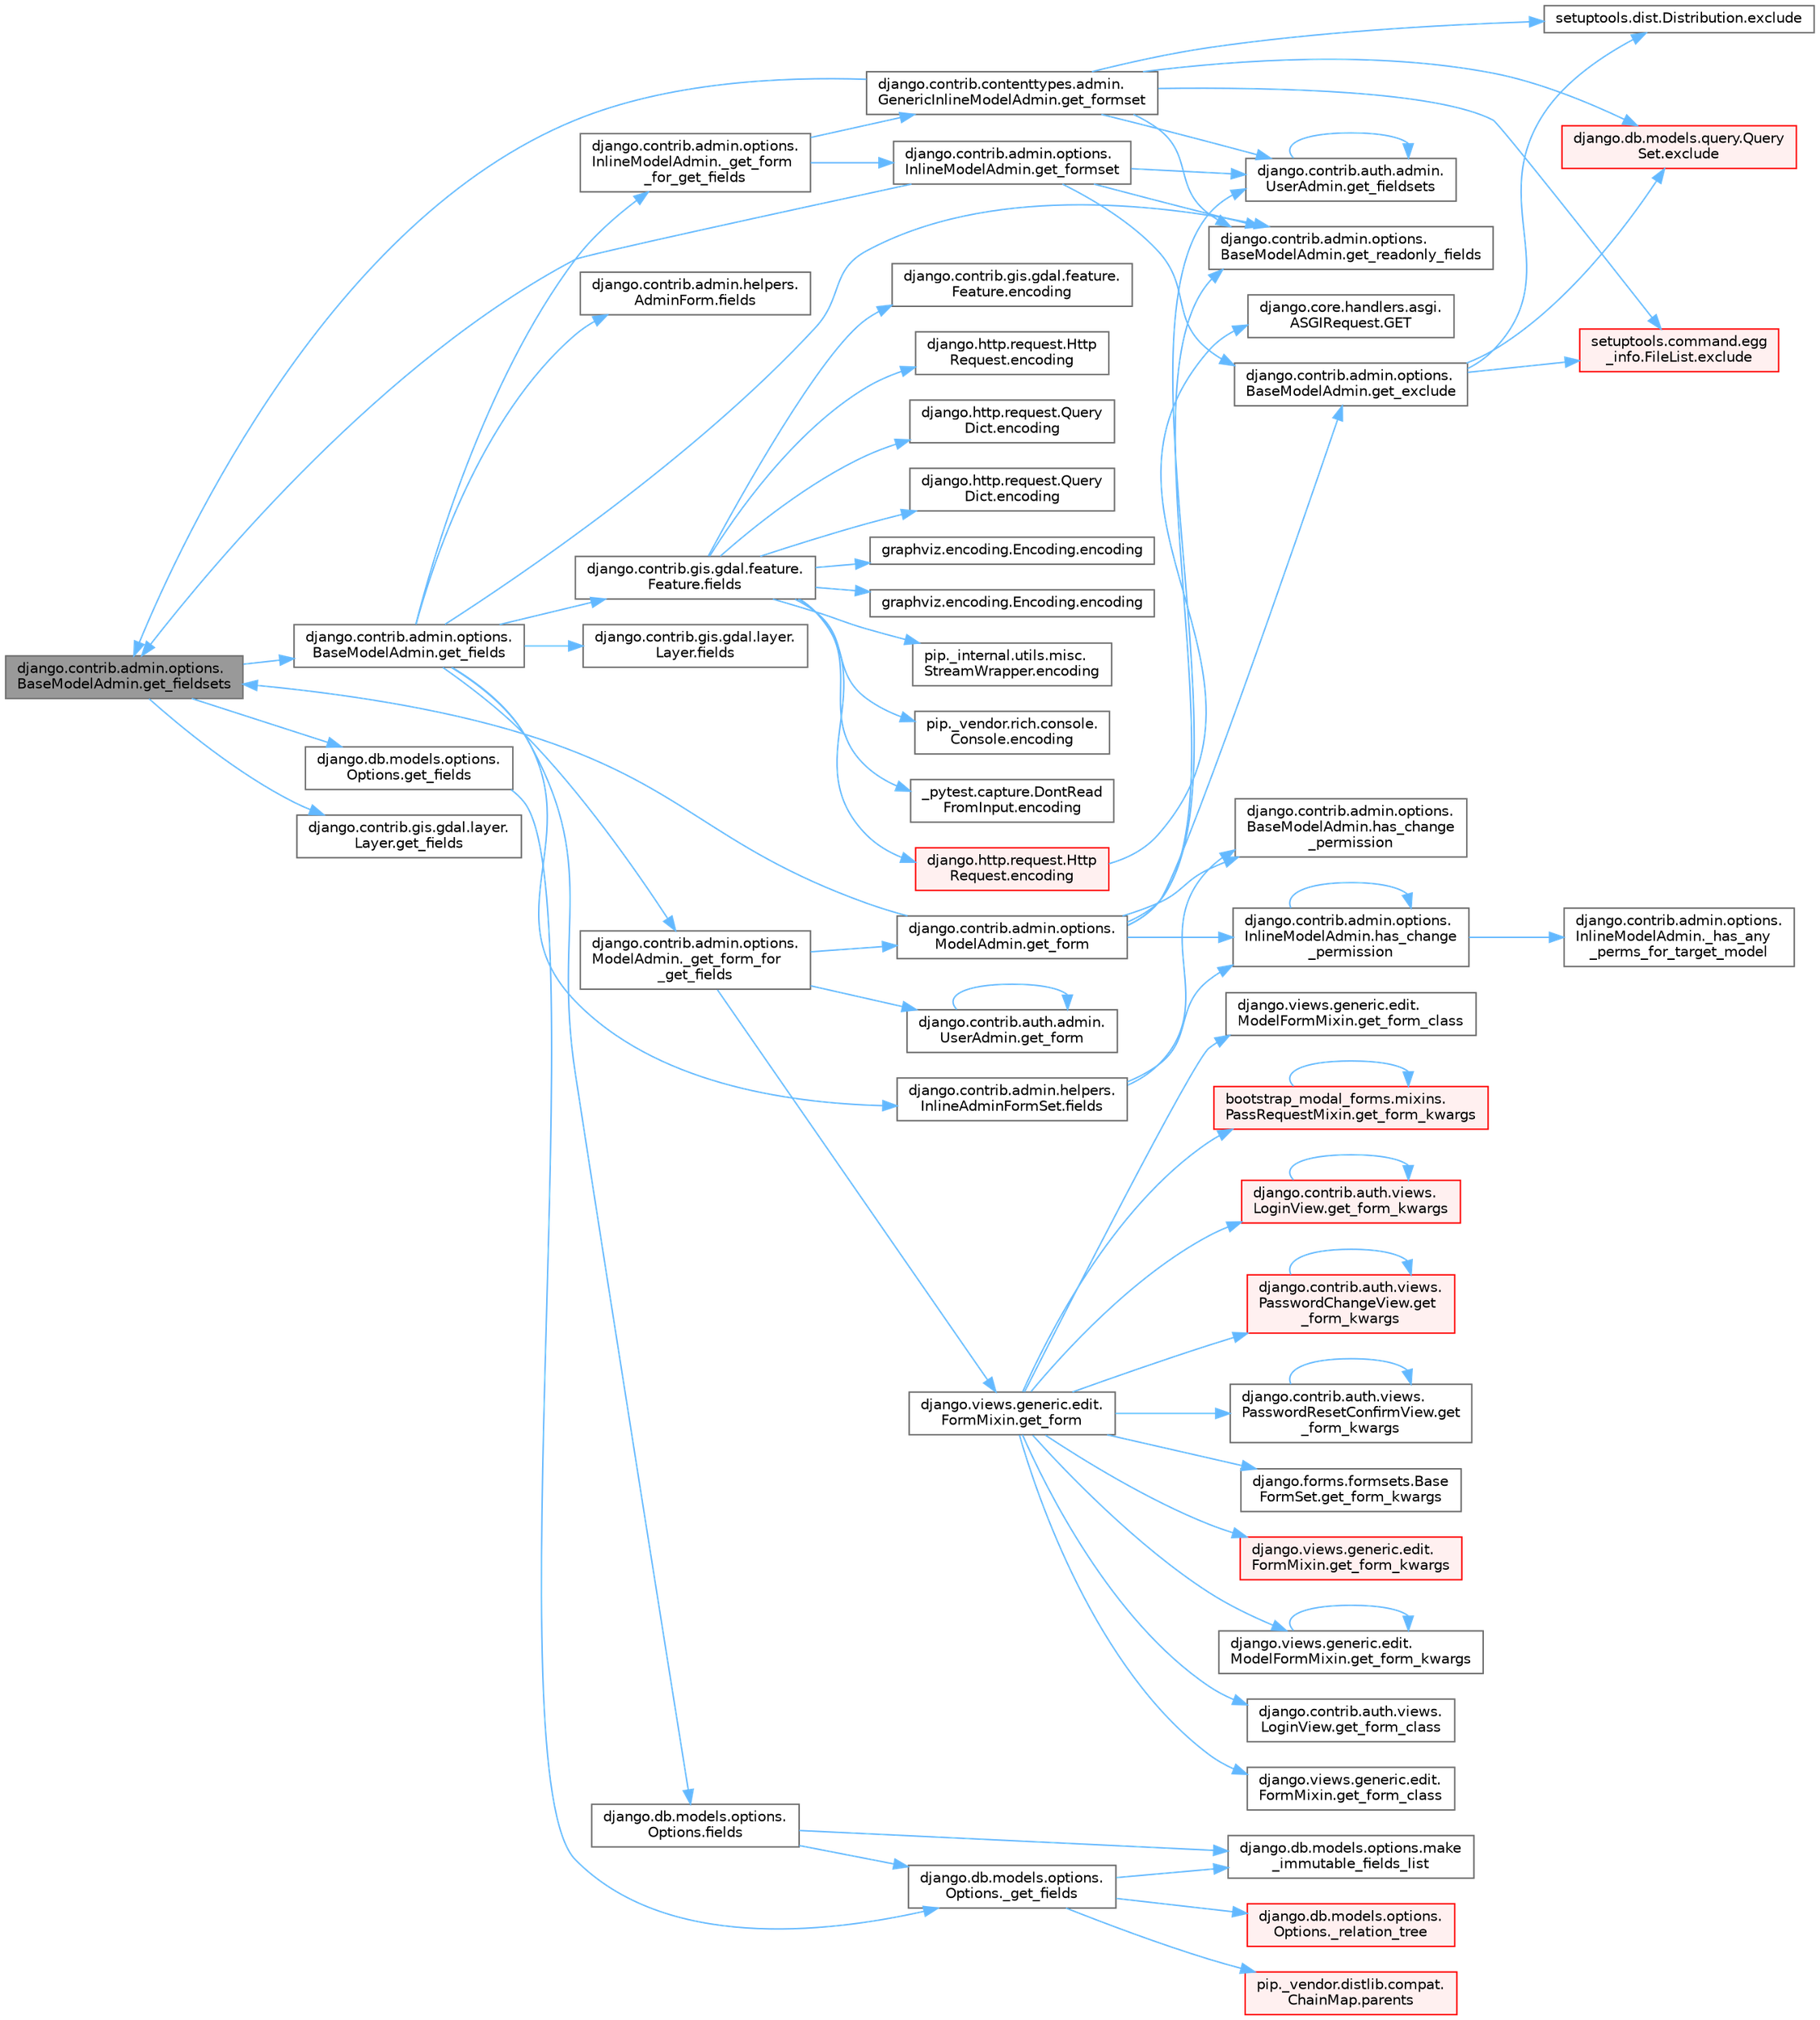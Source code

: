 digraph "django.contrib.admin.options.BaseModelAdmin.get_fieldsets"
{
 // LATEX_PDF_SIZE
  bgcolor="transparent";
  edge [fontname=Helvetica,fontsize=10,labelfontname=Helvetica,labelfontsize=10];
  node [fontname=Helvetica,fontsize=10,shape=box,height=0.2,width=0.4];
  rankdir="LR";
  Node1 [id="Node000001",label="django.contrib.admin.options.\lBaseModelAdmin.get_fieldsets",height=0.2,width=0.4,color="gray40", fillcolor="grey60", style="filled", fontcolor="black",tooltip=" "];
  Node1 -> Node2 [id="edge1_Node000001_Node000002",color="steelblue1",style="solid",tooltip=" "];
  Node2 [id="Node000002",label="django.contrib.admin.options.\lBaseModelAdmin.get_fields",height=0.2,width=0.4,color="grey40", fillcolor="white", style="filled",URL="$classdjango_1_1contrib_1_1admin_1_1options_1_1_base_model_admin.html#afaa9b382fea65a4ff01bd97c33fe0c2c",tooltip=" "];
  Node2 -> Node3 [id="edge2_Node000002_Node000003",color="steelblue1",style="solid",tooltip=" "];
  Node3 [id="Node000003",label="django.contrib.admin.options.\lInlineModelAdmin._get_form\l_for_get_fields",height=0.2,width=0.4,color="grey40", fillcolor="white", style="filled",URL="$classdjango_1_1contrib_1_1admin_1_1options_1_1_inline_model_admin.html#a5d25291382a2475075ca69eb48c962d3",tooltip=" "];
  Node3 -> Node4 [id="edge3_Node000003_Node000004",color="steelblue1",style="solid",tooltip=" "];
  Node4 [id="Node000004",label="django.contrib.admin.options.\lInlineModelAdmin.get_formset",height=0.2,width=0.4,color="grey40", fillcolor="white", style="filled",URL="$classdjango_1_1contrib_1_1admin_1_1options_1_1_inline_model_admin.html#a391c560136f82cf615f7b8b449ddc9cc",tooltip=" "];
  Node4 -> Node5 [id="edge4_Node000004_Node000005",color="steelblue1",style="solid",tooltip=" "];
  Node5 [id="Node000005",label="django.contrib.admin.options.\lBaseModelAdmin.get_exclude",height=0.2,width=0.4,color="grey40", fillcolor="white", style="filled",URL="$classdjango_1_1contrib_1_1admin_1_1options_1_1_base_model_admin.html#a6c5f68d5829a50c98bd7d0ec262126cd",tooltip=" "];
  Node5 -> Node6 [id="edge5_Node000005_Node000006",color="steelblue1",style="solid",tooltip=" "];
  Node6 [id="Node000006",label="django.db.models.query.Query\lSet.exclude",height=0.2,width=0.4,color="red", fillcolor="#FFF0F0", style="filled",URL="$classdjango_1_1db_1_1models_1_1query_1_1_query_set.html#ac56369b510c6880e0ff5bccd3789b76d",tooltip=" "];
  Node5 -> Node24 [id="edge6_Node000005_Node000024",color="steelblue1",style="solid",tooltip=" "];
  Node24 [id="Node000024",label="setuptools.command.egg\l_info.FileList.exclude",height=0.2,width=0.4,color="red", fillcolor="#FFF0F0", style="filled",URL="$classsetuptools_1_1command_1_1egg__info_1_1_file_list.html#ae1bece580c66b8df3143d01d817073b1",tooltip=" "];
  Node5 -> Node27 [id="edge7_Node000005_Node000027",color="steelblue1",style="solid",tooltip=" "];
  Node27 [id="Node000027",label="setuptools.dist.Distribution.exclude",height=0.2,width=0.4,color="grey40", fillcolor="white", style="filled",URL="$classsetuptools_1_1dist_1_1_distribution.html#aba0ce07cc13c0dd245b3b5977c4e4ea7",tooltip=" "];
  Node4 -> Node1 [id="edge8_Node000004_Node000001",color="steelblue1",style="solid",tooltip=" "];
  Node4 -> Node28 [id="edge9_Node000004_Node000028",color="steelblue1",style="solid",tooltip=" "];
  Node28 [id="Node000028",label="django.contrib.auth.admin.\lUserAdmin.get_fieldsets",height=0.2,width=0.4,color="grey40", fillcolor="white", style="filled",URL="$classdjango_1_1contrib_1_1auth_1_1admin_1_1_user_admin.html#af5ee69109448dfaa213596c17b1df257",tooltip=" "];
  Node28 -> Node28 [id="edge10_Node000028_Node000028",color="steelblue1",style="solid",tooltip=" "];
  Node4 -> Node29 [id="edge11_Node000004_Node000029",color="steelblue1",style="solid",tooltip=" "];
  Node29 [id="Node000029",label="django.contrib.admin.options.\lBaseModelAdmin.get_readonly_fields",height=0.2,width=0.4,color="grey40", fillcolor="white", style="filled",URL="$classdjango_1_1contrib_1_1admin_1_1options_1_1_base_model_admin.html#a170b8486910918e4de66e130bd493939",tooltip=" "];
  Node3 -> Node30 [id="edge12_Node000003_Node000030",color="steelblue1",style="solid",tooltip=" "];
  Node30 [id="Node000030",label="django.contrib.contenttypes.admin.\lGenericInlineModelAdmin.get_formset",height=0.2,width=0.4,color="grey40", fillcolor="white", style="filled",URL="$classdjango_1_1contrib_1_1contenttypes_1_1admin_1_1_generic_inline_model_admin.html#a5a66cc2688b838a4e851627f20e34949",tooltip=" "];
  Node30 -> Node6 [id="edge13_Node000030_Node000006",color="steelblue1",style="solid",tooltip=" "];
  Node30 -> Node24 [id="edge14_Node000030_Node000024",color="steelblue1",style="solid",tooltip=" "];
  Node30 -> Node27 [id="edge15_Node000030_Node000027",color="steelblue1",style="solid",tooltip=" "];
  Node30 -> Node1 [id="edge16_Node000030_Node000001",color="steelblue1",style="solid",tooltip=" "];
  Node30 -> Node28 [id="edge17_Node000030_Node000028",color="steelblue1",style="solid",tooltip=" "];
  Node30 -> Node29 [id="edge18_Node000030_Node000029",color="steelblue1",style="solid",tooltip=" "];
  Node2 -> Node31 [id="edge19_Node000002_Node000031",color="steelblue1",style="solid",tooltip=" "];
  Node31 [id="Node000031",label="django.contrib.admin.options.\lModelAdmin._get_form_for\l_get_fields",height=0.2,width=0.4,color="grey40", fillcolor="white", style="filled",URL="$classdjango_1_1contrib_1_1admin_1_1options_1_1_model_admin.html#a933e77f90faca22f9caf6b89abb99d94",tooltip=" "];
  Node31 -> Node32 [id="edge20_Node000031_Node000032",color="steelblue1",style="solid",tooltip=" "];
  Node32 [id="Node000032",label="django.contrib.admin.options.\lModelAdmin.get_form",height=0.2,width=0.4,color="grey40", fillcolor="white", style="filled",URL="$classdjango_1_1contrib_1_1admin_1_1options_1_1_model_admin.html#a57f87fb2bbbe6d71b86dee23eff86522",tooltip=" "];
  Node32 -> Node5 [id="edge21_Node000032_Node000005",color="steelblue1",style="solid",tooltip=" "];
  Node32 -> Node1 [id="edge22_Node000032_Node000001",color="steelblue1",style="solid",tooltip=" "];
  Node32 -> Node28 [id="edge23_Node000032_Node000028",color="steelblue1",style="solid",tooltip=" "];
  Node32 -> Node29 [id="edge24_Node000032_Node000029",color="steelblue1",style="solid",tooltip=" "];
  Node32 -> Node33 [id="edge25_Node000032_Node000033",color="steelblue1",style="solid",tooltip=" "];
  Node33 [id="Node000033",label="django.contrib.admin.options.\lBaseModelAdmin.has_change\l_permission",height=0.2,width=0.4,color="grey40", fillcolor="white", style="filled",URL="$classdjango_1_1contrib_1_1admin_1_1options_1_1_base_model_admin.html#a628f15a856920f62510c31333354c088",tooltip=" "];
  Node32 -> Node34 [id="edge26_Node000032_Node000034",color="steelblue1",style="solid",tooltip=" "];
  Node34 [id="Node000034",label="django.contrib.admin.options.\lInlineModelAdmin.has_change\l_permission",height=0.2,width=0.4,color="grey40", fillcolor="white", style="filled",URL="$classdjango_1_1contrib_1_1admin_1_1options_1_1_inline_model_admin.html#afb466f69fba775be6bd44db65c2955ce",tooltip=" "];
  Node34 -> Node35 [id="edge27_Node000034_Node000035",color="steelblue1",style="solid",tooltip=" "];
  Node35 [id="Node000035",label="django.contrib.admin.options.\lInlineModelAdmin._has_any\l_perms_for_target_model",height=0.2,width=0.4,color="grey40", fillcolor="white", style="filled",URL="$classdjango_1_1contrib_1_1admin_1_1options_1_1_inline_model_admin.html#a29c3e8ea570405ec131fad8a0b8cbf4b",tooltip=" "];
  Node34 -> Node34 [id="edge28_Node000034_Node000034",color="steelblue1",style="solid",tooltip=" "];
  Node31 -> Node36 [id="edge29_Node000031_Node000036",color="steelblue1",style="solid",tooltip=" "];
  Node36 [id="Node000036",label="django.contrib.auth.admin.\lUserAdmin.get_form",height=0.2,width=0.4,color="grey40", fillcolor="white", style="filled",URL="$classdjango_1_1contrib_1_1auth_1_1admin_1_1_user_admin.html#a31237fb5aeadd7f01de3fe0957e1e1f7",tooltip=" "];
  Node36 -> Node36 [id="edge30_Node000036_Node000036",color="steelblue1",style="solid",tooltip=" "];
  Node31 -> Node37 [id="edge31_Node000031_Node000037",color="steelblue1",style="solid",tooltip=" "];
  Node37 [id="Node000037",label="django.views.generic.edit.\lFormMixin.get_form",height=0.2,width=0.4,color="grey40", fillcolor="white", style="filled",URL="$classdjango_1_1views_1_1generic_1_1edit_1_1_form_mixin.html#af3ab4348d2bf2a9b5ceb04c079a20ea5",tooltip=" "];
  Node37 -> Node38 [id="edge32_Node000037_Node000038",color="steelblue1",style="solid",tooltip=" "];
  Node38 [id="Node000038",label="django.contrib.auth.views.\lLoginView.get_form_class",height=0.2,width=0.4,color="grey40", fillcolor="white", style="filled",URL="$classdjango_1_1contrib_1_1auth_1_1views_1_1_login_view.html#a0b2be1652a8981470cbfcea199374b24",tooltip=" "];
  Node37 -> Node39 [id="edge33_Node000037_Node000039",color="steelblue1",style="solid",tooltip=" "];
  Node39 [id="Node000039",label="django.views.generic.edit.\lFormMixin.get_form_class",height=0.2,width=0.4,color="grey40", fillcolor="white", style="filled",URL="$classdjango_1_1views_1_1generic_1_1edit_1_1_form_mixin.html#a5499bac844b0841d4b1c08f75bbb4b82",tooltip=" "];
  Node37 -> Node40 [id="edge34_Node000037_Node000040",color="steelblue1",style="solid",tooltip=" "];
  Node40 [id="Node000040",label="django.views.generic.edit.\lModelFormMixin.get_form_class",height=0.2,width=0.4,color="grey40", fillcolor="white", style="filled",URL="$classdjango_1_1views_1_1generic_1_1edit_1_1_model_form_mixin.html#abc352ce7bec6cfe1a81406245ce7b3a3",tooltip=" "];
  Node37 -> Node41 [id="edge35_Node000037_Node000041",color="steelblue1",style="solid",tooltip=" "];
  Node41 [id="Node000041",label="bootstrap_modal_forms.mixins.\lPassRequestMixin.get_form_kwargs",height=0.2,width=0.4,color="red", fillcolor="#FFF0F0", style="filled",URL="$classbootstrap__modal__forms_1_1mixins_1_1_pass_request_mixin.html#ad4ae849823f332bb1016a8508cb34ee3",tooltip=" "];
  Node41 -> Node41 [id="edge36_Node000041_Node000041",color="steelblue1",style="solid",tooltip=" "];
  Node37 -> Node2827 [id="edge37_Node000037_Node002827",color="steelblue1",style="solid",tooltip=" "];
  Node2827 [id="Node002827",label="django.contrib.auth.views.\lLoginView.get_form_kwargs",height=0.2,width=0.4,color="red", fillcolor="#FFF0F0", style="filled",URL="$classdjango_1_1contrib_1_1auth_1_1views_1_1_login_view.html#a2eba98b8c16c8a98348679ea2c921d25",tooltip=" "];
  Node2827 -> Node2827 [id="edge38_Node002827_Node002827",color="steelblue1",style="solid",tooltip=" "];
  Node37 -> Node2828 [id="edge39_Node000037_Node002828",color="steelblue1",style="solid",tooltip=" "];
  Node2828 [id="Node002828",label="django.contrib.auth.views.\lPasswordChangeView.get\l_form_kwargs",height=0.2,width=0.4,color="red", fillcolor="#FFF0F0", style="filled",URL="$classdjango_1_1contrib_1_1auth_1_1views_1_1_password_change_view.html#a553cf3e37e5a2c05db774e580cbcc038",tooltip=" "];
  Node2828 -> Node2828 [id="edge40_Node002828_Node002828",color="steelblue1",style="solid",tooltip=" "];
  Node37 -> Node2829 [id="edge41_Node000037_Node002829",color="steelblue1",style="solid",tooltip=" "];
  Node2829 [id="Node002829",label="django.contrib.auth.views.\lPasswordResetConfirmView.get\l_form_kwargs",height=0.2,width=0.4,color="grey40", fillcolor="white", style="filled",URL="$classdjango_1_1contrib_1_1auth_1_1views_1_1_password_reset_confirm_view.html#a370c4fdedb3f2a2550450e2dbdb1bb80",tooltip=" "];
  Node2829 -> Node2829 [id="edge42_Node002829_Node002829",color="steelblue1",style="solid",tooltip=" "];
  Node37 -> Node2830 [id="edge43_Node000037_Node002830",color="steelblue1",style="solid",tooltip=" "];
  Node2830 [id="Node002830",label="django.forms.formsets.Base\lFormSet.get_form_kwargs",height=0.2,width=0.4,color="grey40", fillcolor="white", style="filled",URL="$classdjango_1_1forms_1_1formsets_1_1_base_form_set.html#aaae42461c58f5266a1e98419c8f79902",tooltip=" "];
  Node37 -> Node2831 [id="edge44_Node000037_Node002831",color="steelblue1",style="solid",tooltip=" "];
  Node2831 [id="Node002831",label="django.views.generic.edit.\lFormMixin.get_form_kwargs",height=0.2,width=0.4,color="red", fillcolor="#FFF0F0", style="filled",URL="$classdjango_1_1views_1_1generic_1_1edit_1_1_form_mixin.html#a7e8c141b6c4efa8727e7f06322969249",tooltip=" "];
  Node37 -> Node2834 [id="edge45_Node000037_Node002834",color="steelblue1",style="solid",tooltip=" "];
  Node2834 [id="Node002834",label="django.views.generic.edit.\lModelFormMixin.get_form_kwargs",height=0.2,width=0.4,color="grey40", fillcolor="white", style="filled",URL="$classdjango_1_1views_1_1generic_1_1edit_1_1_model_form_mixin.html#acb08afab46e151c93364f9ceca55d786",tooltip=" "];
  Node2834 -> Node2834 [id="edge46_Node002834_Node002834",color="steelblue1",style="solid",tooltip=" "];
  Node2 -> Node1796 [id="edge47_Node000002_Node001796",color="steelblue1",style="solid",tooltip=" "];
  Node1796 [id="Node001796",label="django.contrib.admin.helpers.\lAdminForm.fields",height=0.2,width=0.4,color="grey40", fillcolor="white", style="filled",URL="$classdjango_1_1contrib_1_1admin_1_1helpers_1_1_admin_form.html#a9a2b6161f083dd4c3cefb24789a4f398",tooltip=" "];
  Node2 -> Node1797 [id="edge48_Node000002_Node001797",color="steelblue1",style="solid",tooltip=" "];
  Node1797 [id="Node001797",label="django.contrib.admin.helpers.\lInlineAdminFormSet.fields",height=0.2,width=0.4,color="grey40", fillcolor="white", style="filled",URL="$classdjango_1_1contrib_1_1admin_1_1helpers_1_1_inline_admin_form_set.html#acfeece3b4a1c8e6f692669661ce441d1",tooltip=" "];
  Node1797 -> Node33 [id="edge49_Node001797_Node000033",color="steelblue1",style="solid",tooltip=" "];
  Node1797 -> Node34 [id="edge50_Node001797_Node000034",color="steelblue1",style="solid",tooltip=" "];
  Node2 -> Node1798 [id="edge51_Node000002_Node001798",color="steelblue1",style="solid",tooltip=" "];
  Node1798 [id="Node001798",label="django.contrib.gis.gdal.feature.\lFeature.fields",height=0.2,width=0.4,color="grey40", fillcolor="white", style="filled",URL="$classdjango_1_1contrib_1_1gis_1_1gdal_1_1feature_1_1_feature.html#a2aab211613babc57a7ef77b951a46464",tooltip=" "];
  Node1798 -> Node399 [id="edge52_Node001798_Node000399",color="steelblue1",style="solid",tooltip=" "];
  Node399 [id="Node000399",label="_pytest.capture.DontRead\lFromInput.encoding",height=0.2,width=0.4,color="grey40", fillcolor="white", style="filled",URL="$class__pytest_1_1capture_1_1_dont_read_from_input.html#a40a0e1b26db1f2cf579f1ab5d3903097",tooltip=" "];
  Node1798 -> Node400 [id="edge53_Node001798_Node000400",color="steelblue1",style="solid",tooltip=" "];
  Node400 [id="Node000400",label="django.contrib.gis.gdal.feature.\lFeature.encoding",height=0.2,width=0.4,color="grey40", fillcolor="white", style="filled",URL="$classdjango_1_1contrib_1_1gis_1_1gdal_1_1feature_1_1_feature.html#a61ef7866406f46787c45d0040e4f2588",tooltip=" "];
  Node1798 -> Node401 [id="edge54_Node001798_Node000401",color="steelblue1",style="solid",tooltip=" "];
  Node401 [id="Node000401",label="django.http.request.Http\lRequest.encoding",height=0.2,width=0.4,color="grey40", fillcolor="white", style="filled",URL="$classdjango_1_1http_1_1request_1_1_http_request.html#affc440df209dd1fb33d63b8fce39f3b2",tooltip=" "];
  Node1798 -> Node402 [id="edge55_Node001798_Node000402",color="steelblue1",style="solid",tooltip=" "];
  Node402 [id="Node000402",label="django.http.request.Http\lRequest.encoding",height=0.2,width=0.4,color="red", fillcolor="#FFF0F0", style="filled",URL="$classdjango_1_1http_1_1request_1_1_http_request.html#a09c32945992a963608d955c2618ead79",tooltip=" "];
  Node402 -> Node403 [id="edge56_Node000402_Node000403",color="steelblue1",style="solid",tooltip=" "];
  Node403 [id="Node000403",label="django.core.handlers.asgi.\lASGIRequest.GET",height=0.2,width=0.4,color="grey40", fillcolor="white", style="filled",URL="$classdjango_1_1core_1_1handlers_1_1asgi_1_1_a_s_g_i_request.html#a22178cf518b0498b12175ee12f8e7706",tooltip=" "];
  Node1798 -> Node406 [id="edge57_Node001798_Node000406",color="steelblue1",style="solid",tooltip=" "];
  Node406 [id="Node000406",label="django.http.request.Query\lDict.encoding",height=0.2,width=0.4,color="grey40", fillcolor="white", style="filled",URL="$classdjango_1_1http_1_1request_1_1_query_dict.html#ae1a9e4aa8ebe4d1dd0aa02e9388b0acd",tooltip=" "];
  Node1798 -> Node407 [id="edge58_Node001798_Node000407",color="steelblue1",style="solid",tooltip=" "];
  Node407 [id="Node000407",label="django.http.request.Query\lDict.encoding",height=0.2,width=0.4,color="grey40", fillcolor="white", style="filled",URL="$classdjango_1_1http_1_1request_1_1_query_dict.html#aade836c6d0fadbe21ef181917ca28ea8",tooltip=" "];
  Node1798 -> Node408 [id="edge59_Node001798_Node000408",color="steelblue1",style="solid",tooltip=" "];
  Node408 [id="Node000408",label="graphviz.encoding.Encoding.encoding",height=0.2,width=0.4,color="grey40", fillcolor="white", style="filled",URL="$classgraphviz_1_1encoding_1_1_encoding.html#a4be64c43fe62823ffb51d9d4706f3c3d",tooltip=" "];
  Node1798 -> Node409 [id="edge60_Node001798_Node000409",color="steelblue1",style="solid",tooltip=" "];
  Node409 [id="Node000409",label="graphviz.encoding.Encoding.encoding",height=0.2,width=0.4,color="grey40", fillcolor="white", style="filled",URL="$classgraphviz_1_1encoding_1_1_encoding.html#ade16bad413f6cc9b3776aa3c580e7251",tooltip=" "];
  Node1798 -> Node410 [id="edge61_Node001798_Node000410",color="steelblue1",style="solid",tooltip=" "];
  Node410 [id="Node000410",label="pip._internal.utils.misc.\lStreamWrapper.encoding",height=0.2,width=0.4,color="grey40", fillcolor="white", style="filled",URL="$classpip_1_1__internal_1_1utils_1_1misc_1_1_stream_wrapper.html#ae516d377684b88c1d5ed9b0b670a2a0b",tooltip=" "];
  Node1798 -> Node411 [id="edge62_Node001798_Node000411",color="steelblue1",style="solid",tooltip=" "];
  Node411 [id="Node000411",label="pip._vendor.rich.console.\lConsole.encoding",height=0.2,width=0.4,color="grey40", fillcolor="white", style="filled",URL="$classpip_1_1__vendor_1_1rich_1_1console_1_1_console.html#aaa95f0495607d199f34c4ebd90ea1cfe",tooltip=" "];
  Node2 -> Node1799 [id="edge63_Node000002_Node001799",color="steelblue1",style="solid",tooltip=" "];
  Node1799 [id="Node001799",label="django.contrib.gis.gdal.layer.\lLayer.fields",height=0.2,width=0.4,color="grey40", fillcolor="white", style="filled",URL="$classdjango_1_1contrib_1_1gis_1_1gdal_1_1layer_1_1_layer.html#ab7d9d8c833c9e11cfc14b15c61a1ab27",tooltip=" "];
  Node2 -> Node1800 [id="edge64_Node000002_Node001800",color="steelblue1",style="solid",tooltip=" "];
  Node1800 [id="Node001800",label="django.db.models.options.\lOptions.fields",height=0.2,width=0.4,color="grey40", fillcolor="white", style="filled",URL="$classdjango_1_1db_1_1models_1_1options_1_1_options.html#a6c7f47f4eb863aca3bf357275f7db3b8",tooltip=" "];
  Node1800 -> Node1801 [id="edge65_Node001800_Node001801",color="steelblue1",style="solid",tooltip=" "];
  Node1801 [id="Node001801",label="django.db.models.options.\lOptions._get_fields",height=0.2,width=0.4,color="grey40", fillcolor="white", style="filled",URL="$classdjango_1_1db_1_1models_1_1options_1_1_options.html#adfc7204d4c77a86927ad1988009a3fd5",tooltip=" "];
  Node1801 -> Node1802 [id="edge66_Node001801_Node001802",color="steelblue1",style="solid",tooltip=" "];
  Node1802 [id="Node001802",label="django.db.models.options.\lOptions._relation_tree",height=0.2,width=0.4,color="red", fillcolor="#FFF0F0", style="filled",URL="$classdjango_1_1db_1_1models_1_1options_1_1_options.html#a80c7d50b36ae27b75bab08c22aeafb8c",tooltip=" "];
  Node1801 -> Node1805 [id="edge67_Node001801_Node001805",color="steelblue1",style="solid",tooltip=" "];
  Node1805 [id="Node001805",label="django.db.models.options.make\l_immutable_fields_list",height=0.2,width=0.4,color="grey40", fillcolor="white", style="filled",URL="$namespacedjango_1_1db_1_1models_1_1options.html#ad6e15002f494024f2232d7e3eeb05100",tooltip=" "];
  Node1801 -> Node1806 [id="edge68_Node001801_Node001806",color="steelblue1",style="solid",tooltip=" "];
  Node1806 [id="Node001806",label="pip._vendor.distlib.compat.\lChainMap.parents",height=0.2,width=0.4,color="red", fillcolor="#FFF0F0", style="filled",URL="$classpip_1_1__vendor_1_1distlib_1_1compat_1_1_chain_map.html#a94a17b661125532bd17a58047c244103",tooltip=" "];
  Node1800 -> Node1805 [id="edge69_Node001800_Node001805",color="steelblue1",style="solid",tooltip=" "];
  Node2 -> Node29 [id="edge70_Node000002_Node000029",color="steelblue1",style="solid",tooltip=" "];
  Node1 -> Node4523 [id="edge71_Node000001_Node004523",color="steelblue1",style="solid",tooltip=" "];
  Node4523 [id="Node004523",label="django.contrib.gis.gdal.layer.\lLayer.get_fields",height=0.2,width=0.4,color="grey40", fillcolor="white", style="filled",URL="$classdjango_1_1contrib_1_1gis_1_1gdal_1_1layer_1_1_layer.html#a1f1cb303c76451485f8568d3c6be766b",tooltip=" "];
  Node1 -> Node4524 [id="edge72_Node000001_Node004524",color="steelblue1",style="solid",tooltip=" "];
  Node4524 [id="Node004524",label="django.db.models.options.\lOptions.get_fields",height=0.2,width=0.4,color="grey40", fillcolor="white", style="filled",URL="$classdjango_1_1db_1_1models_1_1options_1_1_options.html#a2de579a9e9c1d42ebaef836dfeb06558",tooltip=" "];
  Node4524 -> Node1801 [id="edge73_Node004524_Node001801",color="steelblue1",style="solid",tooltip=" "];
}
